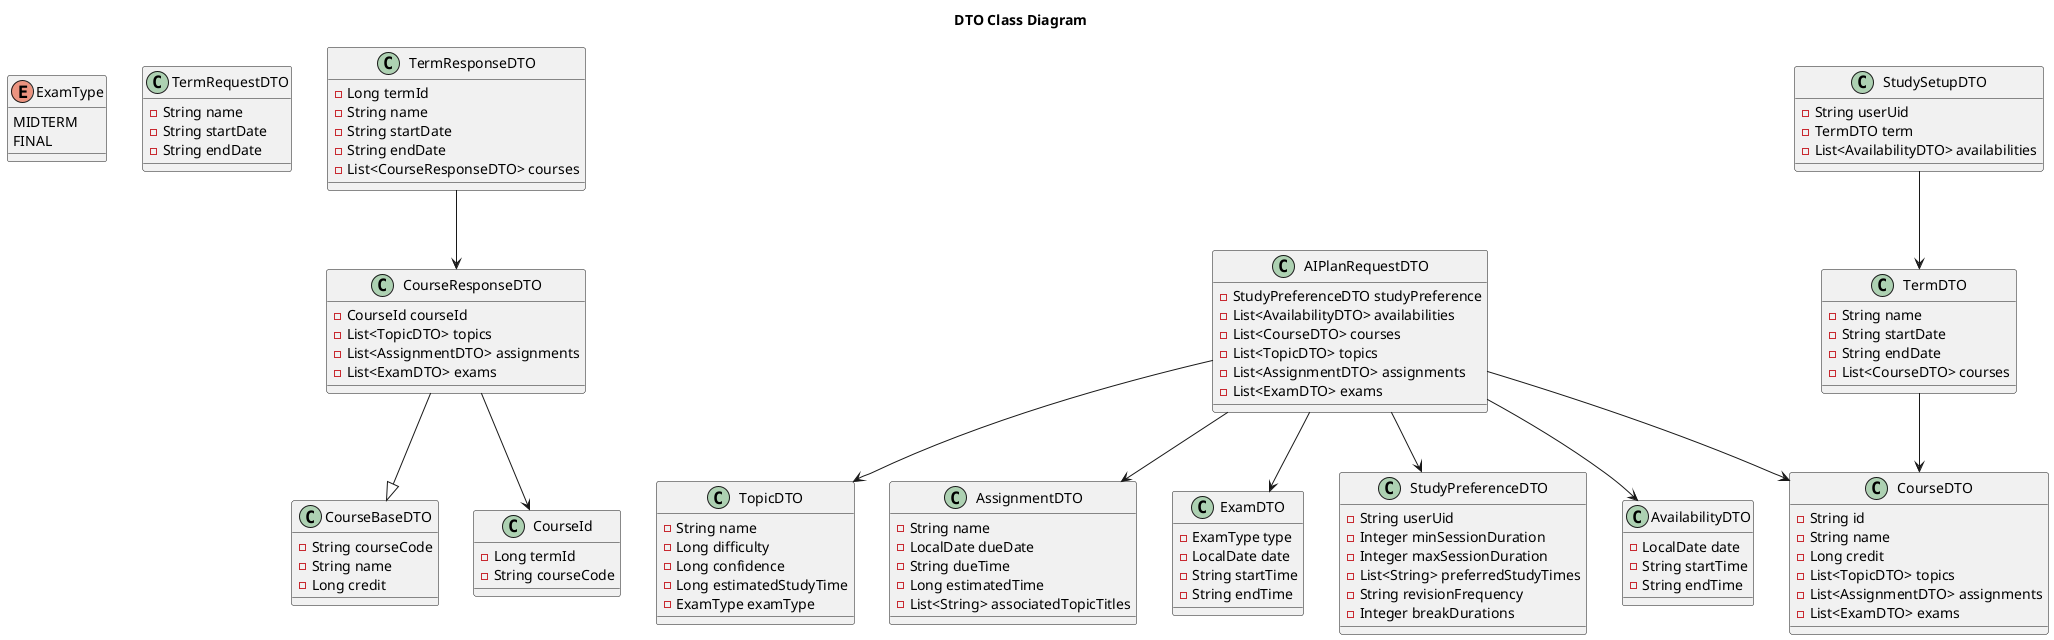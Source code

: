 @startuml
title DTO Class Diagram

enum ExamType {
    MIDTERM
    FINAL
}

class TermRequestDTO {
    - String name
    - String startDate
    - String endDate
}

class TermResponseDTO {
    - Long termId
    - String name
    - String startDate
    - String endDate
    - List<CourseResponseDTO> courses
}

class CourseBaseDTO {
    - String courseCode
    - String name
    - Long credit
}

class CourseResponseDTO {
    - CourseId courseId
    - List<TopicDTO> topics
    - List<AssignmentDTO> assignments
    - List<ExamDTO> exams
}

class CourseId {
    - Long termId
    - String courseCode
}

class TopicDTO {
    - String name
    - Long difficulty
    - Long confidence
    - Long estimatedStudyTime
    - ExamType examType
}

class AssignmentDTO {
    - String name
    - LocalDate dueDate
    - String dueTime
    - Long estimatedTime
    - List<String> associatedTopicTitles
}

class ExamDTO {
    - ExamType type
    - LocalDate date
    - String startTime
    - String endTime
}

class StudyPreferenceDTO {
    - String userUid
    - Integer minSessionDuration
    - Integer maxSessionDuration
    - List<String> preferredStudyTimes
    - String revisionFrequency
    - Integer breakDurations
}

class AvailabilityDTO {
    - LocalDate date
    - String startTime
    - String endTime
}

class AIPlanRequestDTO {
    - StudyPreferenceDTO studyPreference
    - List<AvailabilityDTO> availabilities
    - List<CourseDTO> courses
    - List<TopicDTO> topics
    - List<AssignmentDTO> assignments
    - List<ExamDTO> exams
}

class StudySetupDTO {
    - String userUid
    - TermDTO term
    - List<AvailabilityDTO> availabilities
}

class TermDTO {
    - String name
    - String startDate
    - String endDate
    - List<CourseDTO> courses
}

class CourseDTO {
    - String id
    - String name
    - Long credit
    - List<TopicDTO> topics
    - List<AssignmentDTO> assignments
    - List<ExamDTO> exams
}

CourseResponseDTO --|> CourseBaseDTO
CourseResponseDTO --> CourseId
TermResponseDTO --> CourseResponseDTO
TermDTO --> CourseDTO
StudySetupDTO --> TermDTO
AIPlanRequestDTO --> StudyPreferenceDTO
AIPlanRequestDTO --> AvailabilityDTO
AIPlanRequestDTO --> CourseDTO
AIPlanRequestDTO --> TopicDTO
AIPlanRequestDTO --> AssignmentDTO
AIPlanRequestDTO --> ExamDTO

@enduml